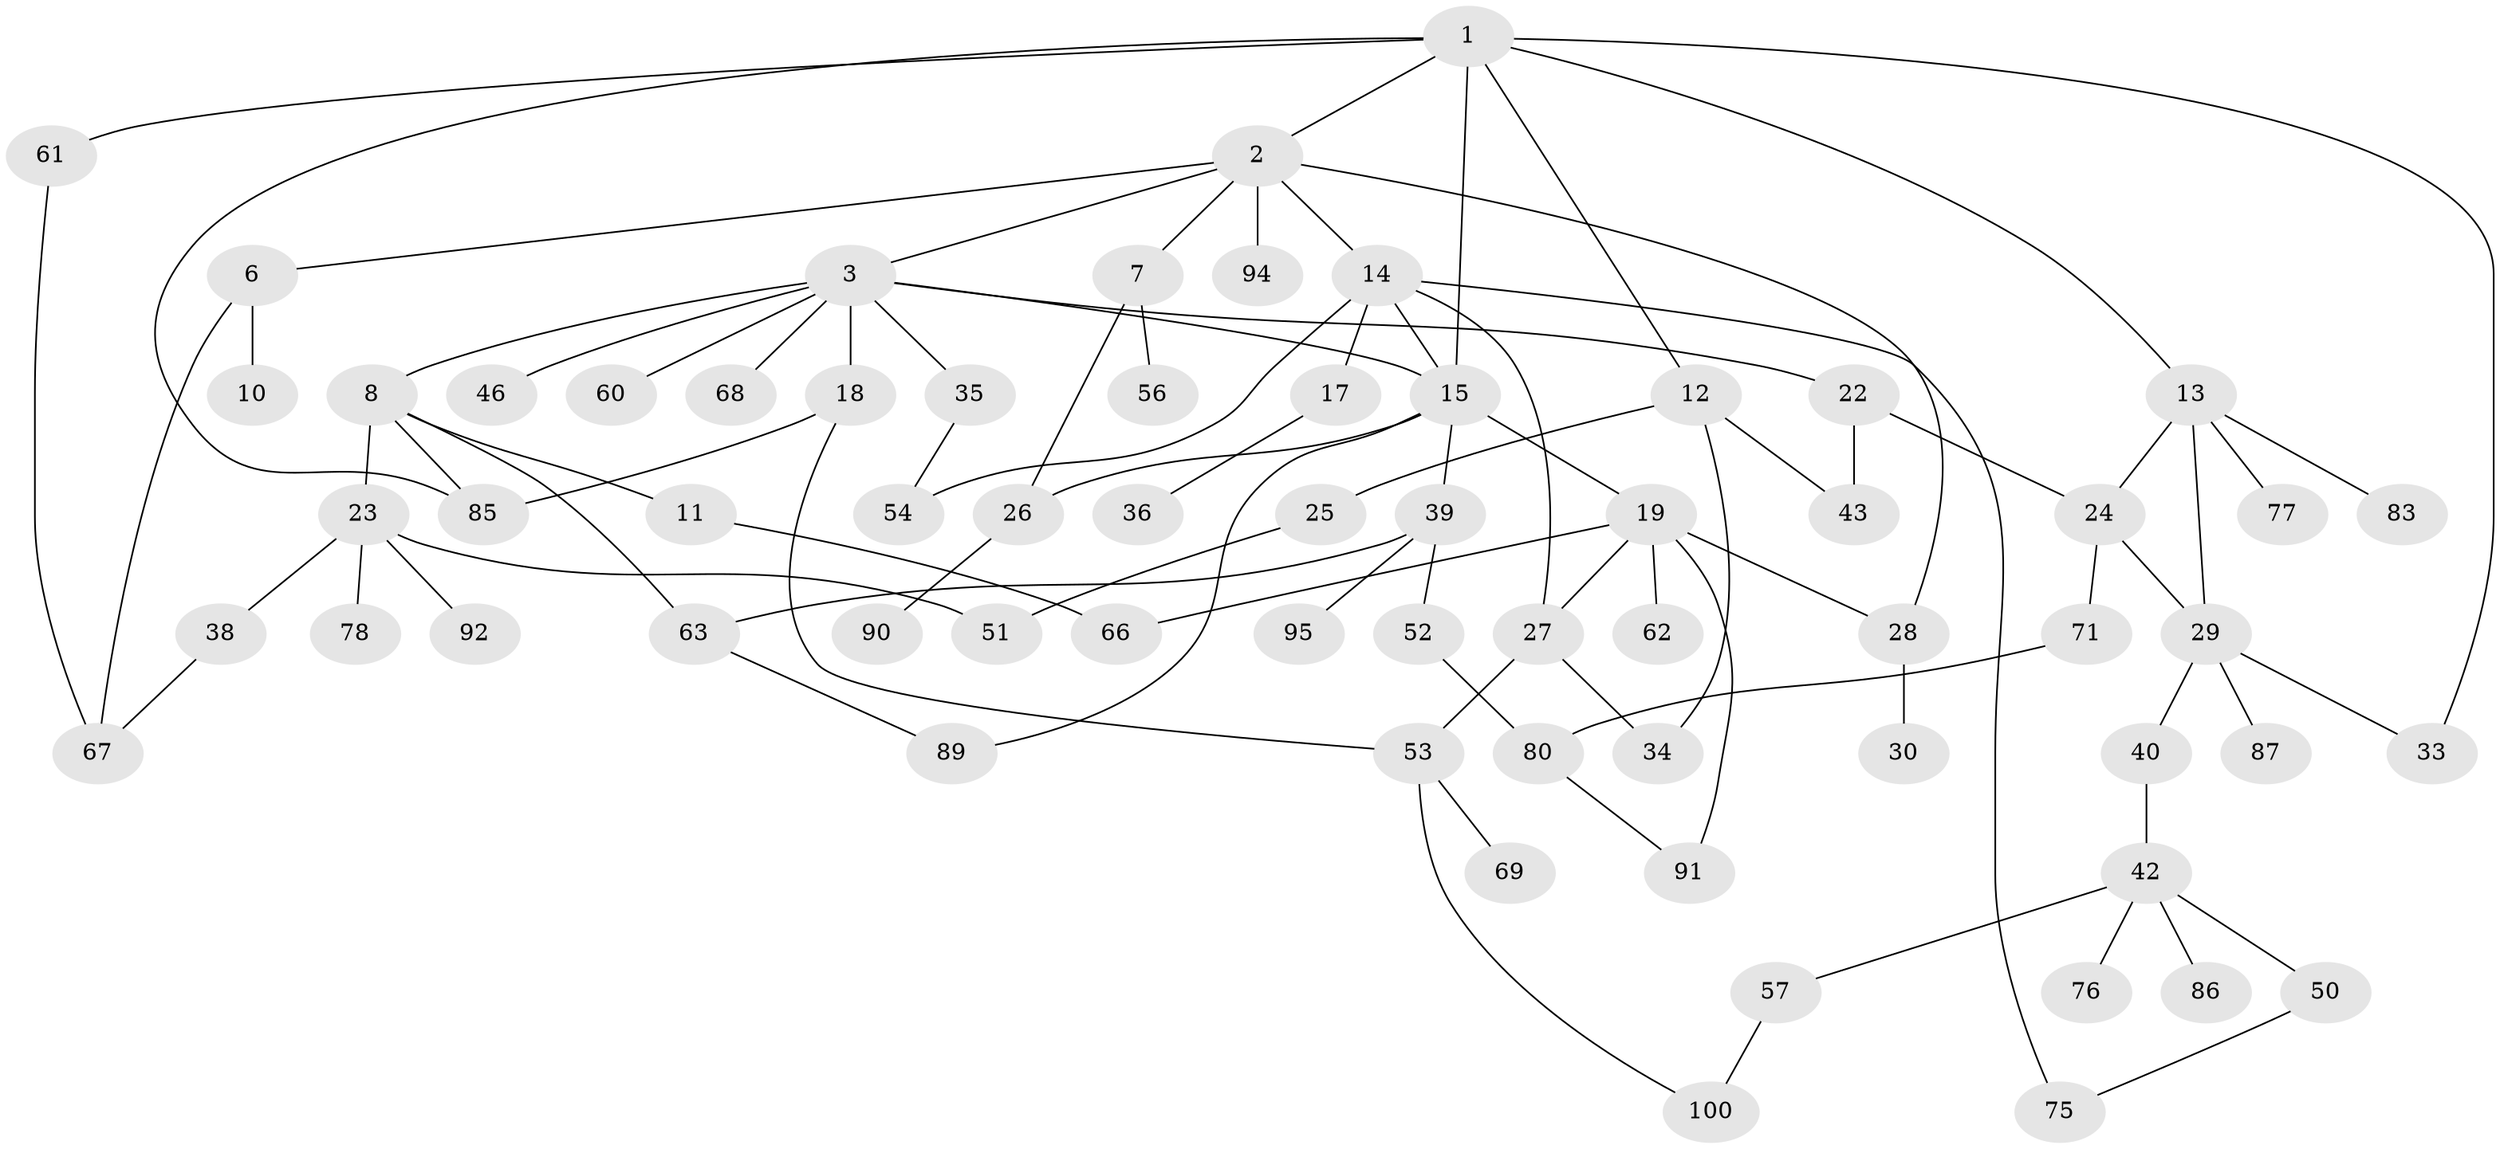 // original degree distribution, {5: 0.05, 7: 0.03, 4: 0.09, 3: 0.23, 2: 0.34, 1: 0.25, 6: 0.01}
// Generated by graph-tools (version 1.1) at 2025/54/02/21/25 11:54:43]
// undirected, 66 vertices, 89 edges
graph export_dot {
graph [start="1"]
  node [color=gray90,style=filled];
  1 [super="+5"];
  2 [super="+74"];
  3 [super="+4"];
  6;
  7 [super="+9"];
  8 [super="+41"];
  10;
  11 [super="+45"];
  12 [super="+64"];
  13 [super="+16"];
  14;
  15 [super="+81"];
  17;
  18 [super="+20"];
  19 [super="+21"];
  22 [super="+82"];
  23 [super="+37"];
  24 [super="+55"];
  25;
  26 [super="+98"];
  27 [super="+32"];
  28 [super="+93"];
  29 [super="+31"];
  30 [super="+47"];
  33;
  34 [super="+44"];
  35 [super="+70"];
  36 [super="+99"];
  38;
  39 [super="+79"];
  40;
  42 [super="+49"];
  43 [super="+48"];
  46;
  50 [super="+58"];
  51;
  52;
  53 [super="+96"];
  54 [super="+59"];
  56;
  57 [super="+72"];
  60;
  61;
  62;
  63 [super="+65"];
  66 [super="+73"];
  67 [super="+84"];
  68;
  69;
  71;
  75;
  76;
  77;
  78;
  80 [super="+88"];
  83;
  85;
  86;
  87;
  89 [super="+97"];
  90;
  91;
  92;
  94;
  95;
  100;
  1 -- 2;
  1 -- 15;
  1 -- 85;
  1 -- 33;
  1 -- 13;
  1 -- 12;
  1 -- 61;
  2 -- 3;
  2 -- 6;
  2 -- 7;
  2 -- 14;
  2 -- 94 [weight=2];
  2 -- 28;
  3 -- 8;
  3 -- 22;
  3 -- 35;
  3 -- 46;
  3 -- 60;
  3 -- 18;
  3 -- 68;
  3 -- 15;
  6 -- 10;
  6 -- 67;
  7 -- 56;
  7 -- 26;
  8 -- 11;
  8 -- 23;
  8 -- 85;
  8 -- 63;
  11 -- 66;
  12 -- 25;
  12 -- 43;
  12 -- 34;
  13 -- 24;
  13 -- 29;
  13 -- 83;
  13 -- 77;
  14 -- 17;
  14 -- 75;
  14 -- 15;
  14 -- 54;
  14 -- 27;
  15 -- 19;
  15 -- 26;
  15 -- 39;
  15 -- 89;
  17 -- 36;
  18 -- 85;
  18 -- 53;
  19 -- 62;
  19 -- 66;
  19 -- 91;
  19 -- 27;
  19 -- 28;
  22 -- 43;
  22 -- 24;
  23 -- 38;
  23 -- 51;
  23 -- 92;
  23 -- 78;
  24 -- 29;
  24 -- 71;
  25 -- 51;
  26 -- 90;
  27 -- 34;
  27 -- 53;
  28 -- 30;
  29 -- 33;
  29 -- 87;
  29 -- 40;
  35 -- 54 [weight=2];
  38 -- 67;
  39 -- 52;
  39 -- 63;
  39 -- 95;
  40 -- 42;
  42 -- 57;
  42 -- 76;
  42 -- 86;
  42 -- 50;
  50 -- 75;
  52 -- 80;
  53 -- 69;
  53 -- 100;
  57 -- 100;
  61 -- 67;
  63 -- 89;
  71 -- 80;
  80 -- 91;
}
